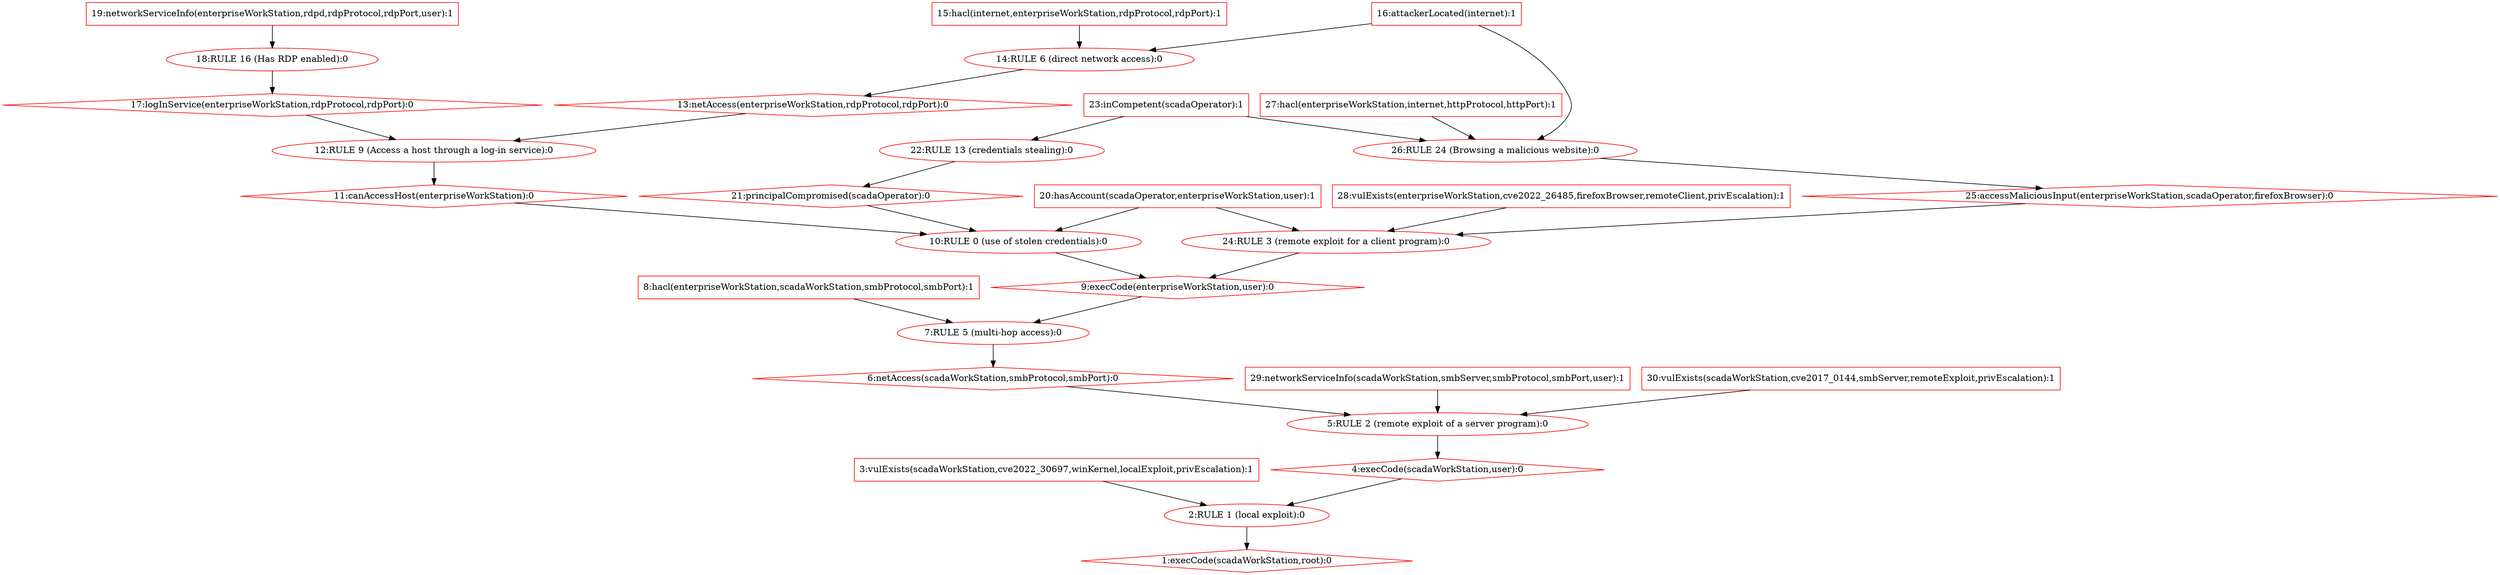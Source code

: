 strict digraph G {
  1 [ label="1:execCode(scadaWorkStation,root):0" shape="diamond" color="red" ];
  2 [ label="2:RULE 1 (local exploit):0" shape="ellipse" color="red" ];
  3 [ label="3:vulExists(scadaWorkStation,cve2022_30697,winKernel,localExploit,privEscalation):1" shape="box" color="red" ];
  4 [ label="4:execCode(scadaWorkStation,user):0" shape="diamond" color="red" ];
  5 [ label="5:RULE 2 (remote exploit of a server program):0" shape="ellipse" color="red" ];
  6 [ label="6:netAccess(scadaWorkStation,smbProtocol,smbPort):0" shape="diamond" color="red" ];
  7 [ label="7:RULE 5 (multi-hop access):0" shape="ellipse" color="red" ];
  8 [ label="8:hacl(enterpriseWorkStation,scadaWorkStation,smbProtocol,smbPort):1" shape="box" color="red" ];
  9 [ label="9:execCode(enterpriseWorkStation,user):0" shape="diamond" color="red" ];
  10 [ label="10:RULE 0 (use of stolen credentials):0" shape="ellipse" color="red" ];
  11 [ label="11:canAccessHost(enterpriseWorkStation):0" shape="diamond" color="red" ];
  12 [ label="12:RULE 9 (Access a host through a log-in service):0" shape="ellipse" color="red" ];
  13 [ label="13:netAccess(enterpriseWorkStation,rdpProtocol,rdpPort):0" shape="diamond" color="red" ];
  14 [ label="14:RULE 6 (direct network access):0" shape="ellipse" color="red" ];
  15 [ label="15:hacl(internet,enterpriseWorkStation,rdpProtocol,rdpPort):1" shape="box" color="red" ];
  16 [ label="16:attackerLocated(internet):1" shape="box" color="red" ];
  17 [ label="17:logInService(enterpriseWorkStation,rdpProtocol,rdpPort):0" shape="diamond" color="red" ];
  18 [ label="18:RULE 16 (Has RDP enabled):0" shape="ellipse" color="red" ];
  19 [ label="19:networkServiceInfo(enterpriseWorkStation,rdpd,rdpProtocol,rdpPort,user):1" shape="box" color="red" ];
  20 [ label="20:hasAccount(scadaOperator,enterpriseWorkStation,user):1" shape="box" color="red" ];
  21 [ label="21:principalCompromised(scadaOperator):0" shape="diamond" color="red" ];
  22 [ label="22:RULE 13 (credentials stealing):0" shape="ellipse" color="red" ];
  23 [ label="23:inCompetent(scadaOperator):1" shape="box" color="red" ];
  24 [ label="24:RULE 3 (remote exploit for a client program):0" shape="ellipse" color="red" ];
  25 [ label="25:accessMaliciousInput(enterpriseWorkStation,scadaOperator,firefoxBrowser):0" shape="diamond" color="red" ];
  26 [ label="26:RULE 24 (Browsing a malicious website):0" shape="ellipse" color="red" ];
  27 [ label="27:hacl(enterpriseWorkStation,internet,httpProtocol,httpPort):1" shape="box" color="red" ];
  28 [ label="28:vulExists(enterpriseWorkStation,cve2022_26485,firefoxBrowser,remoteClient,privEscalation):1" shape="box" color="red" ];
  29 [ label="29:networkServiceInfo(scadaWorkStation,smbServer,smbProtocol,smbPort,user):1" shape="box" color="red" ];
  30 [ label="30:vulExists(scadaWorkStation,cve2017_0144,smbServer,remoteExploit,privEscalation):1" shape="box" color="red" ];
  3 -> 2;
  8 -> 7;
  15 -> 14;
  16 -> 14;
  14 -> 13;
  13 -> 12;
  19 -> 18;
  18 -> 17;
  17 -> 12;
  12 -> 11;
  11 -> 10;
  20 -> 10;
  23 -> 22;
  22 -> 21;
  21 -> 10;
  10 -> 9;
  16 -> 26;
  27 -> 26;
  23 -> 26;
  26 -> 25;
  25 -> 24;
  20 -> 24;
  28 -> 24;
  24 -> 9;
  9 -> 7;
  7 -> 6;
  6 -> 5;
  29 -> 5;
  30 -> 5;
  5 -> 4;
  4 -> 2;
  2 -> 1;
}
